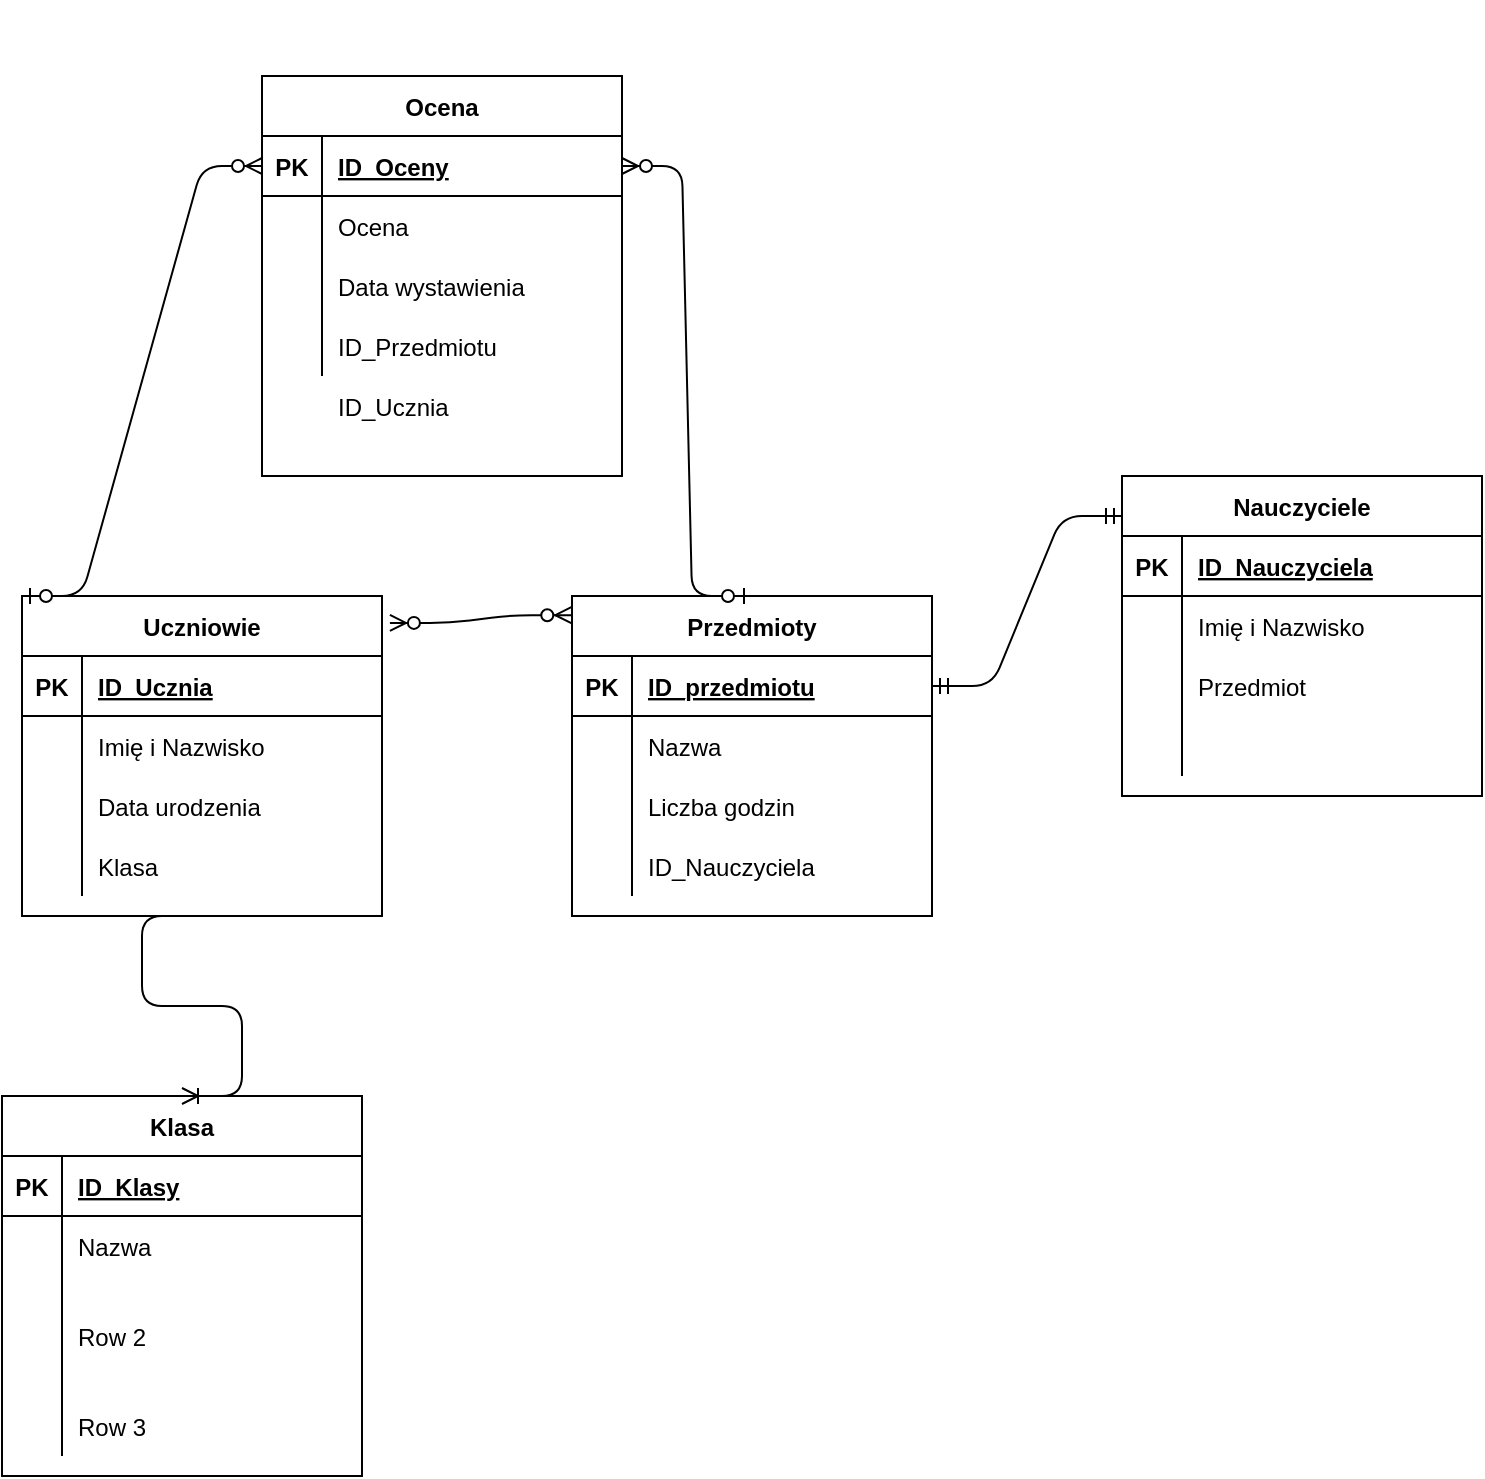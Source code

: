 <mxfile version="14.5.1" type="github">
  <diagram id="R2lEEEUBdFMjLlhIrx00" name="Page-1">
    <mxGraphModel dx="1730" dy="1010" grid="1" gridSize="10" guides="1" tooltips="1" connect="1" arrows="1" fold="1" page="1" pageScale="1" pageWidth="850" pageHeight="1100" math="0" shadow="0" extFonts="Permanent Marker^https://fonts.googleapis.com/css?family=Permanent+Marker">
      <root>
        <mxCell id="0" />
        <mxCell id="1" parent="0" />
        <mxCell id="sfkYfHs7pwcDidGryHkF-24" value="Uczniowie" style="shape=table;startSize=30;container=1;collapsible=1;childLayout=tableLayout;fixedRows=1;rowLines=0;fontStyle=1;align=center;resizeLast=1;" vertex="1" parent="1">
          <mxGeometry x="60" y="320" width="180" height="160" as="geometry" />
        </mxCell>
        <mxCell id="sfkYfHs7pwcDidGryHkF-25" value="" style="shape=partialRectangle;collapsible=0;dropTarget=0;pointerEvents=0;fillColor=none;top=0;left=0;bottom=1;right=0;points=[[0,0.5],[1,0.5]];portConstraint=eastwest;" vertex="1" parent="sfkYfHs7pwcDidGryHkF-24">
          <mxGeometry y="30" width="180" height="30" as="geometry" />
        </mxCell>
        <mxCell id="sfkYfHs7pwcDidGryHkF-26" value="PK" style="shape=partialRectangle;connectable=0;fillColor=none;top=0;left=0;bottom=0;right=0;fontStyle=1;overflow=hidden;" vertex="1" parent="sfkYfHs7pwcDidGryHkF-25">
          <mxGeometry width="30" height="30" as="geometry" />
        </mxCell>
        <mxCell id="sfkYfHs7pwcDidGryHkF-27" value="ID_Ucznia" style="shape=partialRectangle;connectable=0;fillColor=none;top=0;left=0;bottom=0;right=0;align=left;spacingLeft=6;fontStyle=5;overflow=hidden;" vertex="1" parent="sfkYfHs7pwcDidGryHkF-25">
          <mxGeometry x="30" width="150" height="30" as="geometry" />
        </mxCell>
        <mxCell id="sfkYfHs7pwcDidGryHkF-28" value="" style="shape=partialRectangle;collapsible=0;dropTarget=0;pointerEvents=0;fillColor=none;top=0;left=0;bottom=0;right=0;points=[[0,0.5],[1,0.5]];portConstraint=eastwest;" vertex="1" parent="sfkYfHs7pwcDidGryHkF-24">
          <mxGeometry y="60" width="180" height="30" as="geometry" />
        </mxCell>
        <mxCell id="sfkYfHs7pwcDidGryHkF-29" value="" style="shape=partialRectangle;connectable=0;fillColor=none;top=0;left=0;bottom=0;right=0;editable=1;overflow=hidden;" vertex="1" parent="sfkYfHs7pwcDidGryHkF-28">
          <mxGeometry width="30" height="30" as="geometry" />
        </mxCell>
        <mxCell id="sfkYfHs7pwcDidGryHkF-30" value="Imię i Nazwisko" style="shape=partialRectangle;connectable=0;fillColor=none;top=0;left=0;bottom=0;right=0;align=left;spacingLeft=6;overflow=hidden;" vertex="1" parent="sfkYfHs7pwcDidGryHkF-28">
          <mxGeometry x="30" width="150" height="30" as="geometry" />
        </mxCell>
        <mxCell id="sfkYfHs7pwcDidGryHkF-31" value="" style="shape=partialRectangle;collapsible=0;dropTarget=0;pointerEvents=0;fillColor=none;top=0;left=0;bottom=0;right=0;points=[[0,0.5],[1,0.5]];portConstraint=eastwest;" vertex="1" parent="sfkYfHs7pwcDidGryHkF-24">
          <mxGeometry y="90" width="180" height="30" as="geometry" />
        </mxCell>
        <mxCell id="sfkYfHs7pwcDidGryHkF-32" value="" style="shape=partialRectangle;connectable=0;fillColor=none;top=0;left=0;bottom=0;right=0;editable=1;overflow=hidden;" vertex="1" parent="sfkYfHs7pwcDidGryHkF-31">
          <mxGeometry width="30" height="30" as="geometry" />
        </mxCell>
        <mxCell id="sfkYfHs7pwcDidGryHkF-33" value="Data urodzenia" style="shape=partialRectangle;connectable=0;fillColor=none;top=0;left=0;bottom=0;right=0;align=left;spacingLeft=6;overflow=hidden;" vertex="1" parent="sfkYfHs7pwcDidGryHkF-31">
          <mxGeometry x="30" width="150" height="30" as="geometry" />
        </mxCell>
        <mxCell id="sfkYfHs7pwcDidGryHkF-34" value="" style="shape=partialRectangle;collapsible=0;dropTarget=0;pointerEvents=0;fillColor=none;top=0;left=0;bottom=0;right=0;points=[[0,0.5],[1,0.5]];portConstraint=eastwest;" vertex="1" parent="sfkYfHs7pwcDidGryHkF-24">
          <mxGeometry y="120" width="180" height="30" as="geometry" />
        </mxCell>
        <mxCell id="sfkYfHs7pwcDidGryHkF-35" value="" style="shape=partialRectangle;connectable=0;fillColor=none;top=0;left=0;bottom=0;right=0;editable=1;overflow=hidden;" vertex="1" parent="sfkYfHs7pwcDidGryHkF-34">
          <mxGeometry width="30" height="30" as="geometry" />
        </mxCell>
        <mxCell id="sfkYfHs7pwcDidGryHkF-36" value="Klasa" style="shape=partialRectangle;connectable=0;fillColor=none;top=0;left=0;bottom=0;right=0;align=left;spacingLeft=6;overflow=hidden;" vertex="1" parent="sfkYfHs7pwcDidGryHkF-34">
          <mxGeometry x="30" width="150" height="30" as="geometry" />
        </mxCell>
        <mxCell id="sfkYfHs7pwcDidGryHkF-37" value="Nauczyciele" style="shape=table;startSize=30;container=1;collapsible=1;childLayout=tableLayout;fixedRows=1;rowLines=0;fontStyle=1;align=center;resizeLast=1;" vertex="1" parent="1">
          <mxGeometry x="610" y="260" width="180" height="160" as="geometry" />
        </mxCell>
        <mxCell id="sfkYfHs7pwcDidGryHkF-38" value="" style="shape=partialRectangle;collapsible=0;dropTarget=0;pointerEvents=0;fillColor=none;top=0;left=0;bottom=1;right=0;points=[[0,0.5],[1,0.5]];portConstraint=eastwest;" vertex="1" parent="sfkYfHs7pwcDidGryHkF-37">
          <mxGeometry y="30" width="180" height="30" as="geometry" />
        </mxCell>
        <mxCell id="sfkYfHs7pwcDidGryHkF-39" value="PK" style="shape=partialRectangle;connectable=0;fillColor=none;top=0;left=0;bottom=0;right=0;fontStyle=1;overflow=hidden;" vertex="1" parent="sfkYfHs7pwcDidGryHkF-38">
          <mxGeometry width="30" height="30" as="geometry" />
        </mxCell>
        <mxCell id="sfkYfHs7pwcDidGryHkF-40" value="ID_Nauczyciela" style="shape=partialRectangle;connectable=0;fillColor=none;top=0;left=0;bottom=0;right=0;align=left;spacingLeft=6;fontStyle=5;overflow=hidden;" vertex="1" parent="sfkYfHs7pwcDidGryHkF-38">
          <mxGeometry x="30" width="150" height="30" as="geometry" />
        </mxCell>
        <mxCell id="sfkYfHs7pwcDidGryHkF-41" value="" style="shape=partialRectangle;collapsible=0;dropTarget=0;pointerEvents=0;fillColor=none;top=0;left=0;bottom=0;right=0;points=[[0,0.5],[1,0.5]];portConstraint=eastwest;" vertex="1" parent="sfkYfHs7pwcDidGryHkF-37">
          <mxGeometry y="60" width="180" height="30" as="geometry" />
        </mxCell>
        <mxCell id="sfkYfHs7pwcDidGryHkF-42" value="" style="shape=partialRectangle;connectable=0;fillColor=none;top=0;left=0;bottom=0;right=0;editable=1;overflow=hidden;" vertex="1" parent="sfkYfHs7pwcDidGryHkF-41">
          <mxGeometry width="30" height="30" as="geometry" />
        </mxCell>
        <mxCell id="sfkYfHs7pwcDidGryHkF-43" value="Imię i Nazwisko" style="shape=partialRectangle;connectable=0;fillColor=none;top=0;left=0;bottom=0;right=0;align=left;spacingLeft=6;overflow=hidden;" vertex="1" parent="sfkYfHs7pwcDidGryHkF-41">
          <mxGeometry x="30" width="150" height="30" as="geometry" />
        </mxCell>
        <mxCell id="sfkYfHs7pwcDidGryHkF-44" value="" style="shape=partialRectangle;collapsible=0;dropTarget=0;pointerEvents=0;fillColor=none;top=0;left=0;bottom=0;right=0;points=[[0,0.5],[1,0.5]];portConstraint=eastwest;" vertex="1" parent="sfkYfHs7pwcDidGryHkF-37">
          <mxGeometry y="90" width="180" height="30" as="geometry" />
        </mxCell>
        <mxCell id="sfkYfHs7pwcDidGryHkF-45" value="" style="shape=partialRectangle;connectable=0;fillColor=none;top=0;left=0;bottom=0;right=0;editable=1;overflow=hidden;" vertex="1" parent="sfkYfHs7pwcDidGryHkF-44">
          <mxGeometry width="30" height="30" as="geometry" />
        </mxCell>
        <mxCell id="sfkYfHs7pwcDidGryHkF-46" value="Przedmiot" style="shape=partialRectangle;connectable=0;fillColor=none;top=0;left=0;bottom=0;right=0;align=left;spacingLeft=6;overflow=hidden;" vertex="1" parent="sfkYfHs7pwcDidGryHkF-44">
          <mxGeometry x="30" width="150" height="30" as="geometry" />
        </mxCell>
        <mxCell id="sfkYfHs7pwcDidGryHkF-47" value="" style="shape=partialRectangle;collapsible=0;dropTarget=0;pointerEvents=0;fillColor=none;top=0;left=0;bottom=0;right=0;points=[[0,0.5],[1,0.5]];portConstraint=eastwest;" vertex="1" parent="sfkYfHs7pwcDidGryHkF-37">
          <mxGeometry y="120" width="180" height="30" as="geometry" />
        </mxCell>
        <mxCell id="sfkYfHs7pwcDidGryHkF-48" value="" style="shape=partialRectangle;connectable=0;fillColor=none;top=0;left=0;bottom=0;right=0;editable=1;overflow=hidden;" vertex="1" parent="sfkYfHs7pwcDidGryHkF-47">
          <mxGeometry width="30" height="30" as="geometry" />
        </mxCell>
        <mxCell id="sfkYfHs7pwcDidGryHkF-49" value="" style="shape=partialRectangle;connectable=0;fillColor=none;top=0;left=0;bottom=0;right=0;align=left;spacingLeft=6;overflow=hidden;" vertex="1" parent="sfkYfHs7pwcDidGryHkF-47">
          <mxGeometry x="30" width="150" height="30" as="geometry" />
        </mxCell>
        <mxCell id="sfkYfHs7pwcDidGryHkF-50" value="Przedmioty" style="shape=table;startSize=30;container=1;collapsible=1;childLayout=tableLayout;fixedRows=1;rowLines=0;fontStyle=1;align=center;resizeLast=1;" vertex="1" parent="1">
          <mxGeometry x="335" y="320" width="180" height="160" as="geometry" />
        </mxCell>
        <mxCell id="sfkYfHs7pwcDidGryHkF-51" value="" style="shape=partialRectangle;collapsible=0;dropTarget=0;pointerEvents=0;fillColor=none;top=0;left=0;bottom=1;right=0;points=[[0,0.5],[1,0.5]];portConstraint=eastwest;" vertex="1" parent="sfkYfHs7pwcDidGryHkF-50">
          <mxGeometry y="30" width="180" height="30" as="geometry" />
        </mxCell>
        <mxCell id="sfkYfHs7pwcDidGryHkF-52" value="PK" style="shape=partialRectangle;connectable=0;fillColor=none;top=0;left=0;bottom=0;right=0;fontStyle=1;overflow=hidden;" vertex="1" parent="sfkYfHs7pwcDidGryHkF-51">
          <mxGeometry width="30" height="30" as="geometry" />
        </mxCell>
        <mxCell id="sfkYfHs7pwcDidGryHkF-53" value="ID_przedmiotu" style="shape=partialRectangle;connectable=0;fillColor=none;top=0;left=0;bottom=0;right=0;align=left;spacingLeft=6;fontStyle=5;overflow=hidden;" vertex="1" parent="sfkYfHs7pwcDidGryHkF-51">
          <mxGeometry x="30" width="150" height="30" as="geometry" />
        </mxCell>
        <mxCell id="sfkYfHs7pwcDidGryHkF-54" value="" style="shape=partialRectangle;collapsible=0;dropTarget=0;pointerEvents=0;fillColor=none;top=0;left=0;bottom=0;right=0;points=[[0,0.5],[1,0.5]];portConstraint=eastwest;" vertex="1" parent="sfkYfHs7pwcDidGryHkF-50">
          <mxGeometry y="60" width="180" height="30" as="geometry" />
        </mxCell>
        <mxCell id="sfkYfHs7pwcDidGryHkF-55" value="" style="shape=partialRectangle;connectable=0;fillColor=none;top=0;left=0;bottom=0;right=0;editable=1;overflow=hidden;" vertex="1" parent="sfkYfHs7pwcDidGryHkF-54">
          <mxGeometry width="30" height="30" as="geometry" />
        </mxCell>
        <mxCell id="sfkYfHs7pwcDidGryHkF-56" value="Nazwa" style="shape=partialRectangle;connectable=0;fillColor=none;top=0;left=0;bottom=0;right=0;align=left;spacingLeft=6;overflow=hidden;" vertex="1" parent="sfkYfHs7pwcDidGryHkF-54">
          <mxGeometry x="30" width="150" height="30" as="geometry" />
        </mxCell>
        <mxCell id="sfkYfHs7pwcDidGryHkF-57" value="" style="shape=partialRectangle;collapsible=0;dropTarget=0;pointerEvents=0;fillColor=none;top=0;left=0;bottom=0;right=0;points=[[0,0.5],[1,0.5]];portConstraint=eastwest;" vertex="1" parent="sfkYfHs7pwcDidGryHkF-50">
          <mxGeometry y="90" width="180" height="30" as="geometry" />
        </mxCell>
        <mxCell id="sfkYfHs7pwcDidGryHkF-58" value="" style="shape=partialRectangle;connectable=0;fillColor=none;top=0;left=0;bottom=0;right=0;editable=1;overflow=hidden;" vertex="1" parent="sfkYfHs7pwcDidGryHkF-57">
          <mxGeometry width="30" height="30" as="geometry" />
        </mxCell>
        <mxCell id="sfkYfHs7pwcDidGryHkF-59" value="Liczba godzin" style="shape=partialRectangle;connectable=0;fillColor=none;top=0;left=0;bottom=0;right=0;align=left;spacingLeft=6;overflow=hidden;" vertex="1" parent="sfkYfHs7pwcDidGryHkF-57">
          <mxGeometry x="30" width="150" height="30" as="geometry" />
        </mxCell>
        <mxCell id="sfkYfHs7pwcDidGryHkF-60" value="" style="shape=partialRectangle;collapsible=0;dropTarget=0;pointerEvents=0;fillColor=none;top=0;left=0;bottom=0;right=0;points=[[0,0.5],[1,0.5]];portConstraint=eastwest;" vertex="1" parent="sfkYfHs7pwcDidGryHkF-50">
          <mxGeometry y="120" width="180" height="30" as="geometry" />
        </mxCell>
        <mxCell id="sfkYfHs7pwcDidGryHkF-61" value="" style="shape=partialRectangle;connectable=0;fillColor=none;top=0;left=0;bottom=0;right=0;editable=1;overflow=hidden;" vertex="1" parent="sfkYfHs7pwcDidGryHkF-60">
          <mxGeometry width="30" height="30" as="geometry" />
        </mxCell>
        <mxCell id="sfkYfHs7pwcDidGryHkF-62" value="ID_Nauczyciela" style="shape=partialRectangle;connectable=0;fillColor=none;top=0;left=0;bottom=0;right=0;align=left;spacingLeft=6;overflow=hidden;" vertex="1" parent="sfkYfHs7pwcDidGryHkF-60">
          <mxGeometry x="30" width="150" height="30" as="geometry" />
        </mxCell>
        <mxCell id="sfkYfHs7pwcDidGryHkF-63" value="Klasa" style="shape=table;startSize=30;container=1;collapsible=1;childLayout=tableLayout;fixedRows=1;rowLines=0;fontStyle=1;align=center;resizeLast=1;" vertex="1" parent="1">
          <mxGeometry x="50" y="570" width="180" height="190" as="geometry" />
        </mxCell>
        <mxCell id="sfkYfHs7pwcDidGryHkF-64" value="" style="shape=partialRectangle;collapsible=0;dropTarget=0;pointerEvents=0;fillColor=none;top=0;left=0;bottom=1;right=0;points=[[0,0.5],[1,0.5]];portConstraint=eastwest;" vertex="1" parent="sfkYfHs7pwcDidGryHkF-63">
          <mxGeometry y="30" width="180" height="30" as="geometry" />
        </mxCell>
        <mxCell id="sfkYfHs7pwcDidGryHkF-65" value="PK" style="shape=partialRectangle;connectable=0;fillColor=none;top=0;left=0;bottom=0;right=0;fontStyle=1;overflow=hidden;" vertex="1" parent="sfkYfHs7pwcDidGryHkF-64">
          <mxGeometry width="30" height="30" as="geometry" />
        </mxCell>
        <mxCell id="sfkYfHs7pwcDidGryHkF-66" value="ID_Klasy" style="shape=partialRectangle;connectable=0;fillColor=none;top=0;left=0;bottom=0;right=0;align=left;spacingLeft=6;fontStyle=5;overflow=hidden;" vertex="1" parent="sfkYfHs7pwcDidGryHkF-64">
          <mxGeometry x="30" width="150" height="30" as="geometry" />
        </mxCell>
        <mxCell id="sfkYfHs7pwcDidGryHkF-67" value="" style="shape=partialRectangle;collapsible=0;dropTarget=0;pointerEvents=0;fillColor=none;top=0;left=0;bottom=0;right=0;points=[[0,0.5],[1,0.5]];portConstraint=eastwest;" vertex="1" parent="sfkYfHs7pwcDidGryHkF-63">
          <mxGeometry y="60" width="180" height="30" as="geometry" />
        </mxCell>
        <mxCell id="sfkYfHs7pwcDidGryHkF-68" value="" style="shape=partialRectangle;connectable=0;fillColor=none;top=0;left=0;bottom=0;right=0;editable=1;overflow=hidden;" vertex="1" parent="sfkYfHs7pwcDidGryHkF-67">
          <mxGeometry width="30" height="30" as="geometry" />
        </mxCell>
        <mxCell id="sfkYfHs7pwcDidGryHkF-69" value="Nazwa" style="shape=partialRectangle;connectable=0;fillColor=none;top=0;left=0;bottom=0;right=0;align=left;spacingLeft=6;overflow=hidden;" vertex="1" parent="sfkYfHs7pwcDidGryHkF-67">
          <mxGeometry x="30" width="150" height="30" as="geometry" />
        </mxCell>
        <mxCell id="sfkYfHs7pwcDidGryHkF-70" value="" style="shape=partialRectangle;collapsible=0;dropTarget=0;pointerEvents=0;fillColor=none;top=0;left=0;bottom=0;right=0;points=[[0,0.5],[1,0.5]];portConstraint=eastwest;" vertex="1" parent="sfkYfHs7pwcDidGryHkF-63">
          <mxGeometry y="90" width="180" height="60" as="geometry" />
        </mxCell>
        <mxCell id="sfkYfHs7pwcDidGryHkF-71" value="" style="shape=partialRectangle;connectable=0;fillColor=none;top=0;left=0;bottom=0;right=0;editable=1;overflow=hidden;" vertex="1" parent="sfkYfHs7pwcDidGryHkF-70">
          <mxGeometry width="30" height="60" as="geometry" />
        </mxCell>
        <mxCell id="sfkYfHs7pwcDidGryHkF-72" value="Row 2" style="shape=partialRectangle;connectable=0;fillColor=none;top=0;left=0;bottom=0;right=0;align=left;spacingLeft=6;overflow=hidden;" vertex="1" parent="sfkYfHs7pwcDidGryHkF-70">
          <mxGeometry x="30" width="150" height="60" as="geometry" />
        </mxCell>
        <mxCell id="sfkYfHs7pwcDidGryHkF-73" value="" style="shape=partialRectangle;collapsible=0;dropTarget=0;pointerEvents=0;fillColor=none;top=0;left=0;bottom=0;right=0;points=[[0,0.5],[1,0.5]];portConstraint=eastwest;" vertex="1" parent="sfkYfHs7pwcDidGryHkF-63">
          <mxGeometry y="150" width="180" height="30" as="geometry" />
        </mxCell>
        <mxCell id="sfkYfHs7pwcDidGryHkF-74" value="" style="shape=partialRectangle;connectable=0;fillColor=none;top=0;left=0;bottom=0;right=0;editable=1;overflow=hidden;" vertex="1" parent="sfkYfHs7pwcDidGryHkF-73">
          <mxGeometry width="30" height="30" as="geometry" />
        </mxCell>
        <mxCell id="sfkYfHs7pwcDidGryHkF-75" value="Row 3" style="shape=partialRectangle;connectable=0;fillColor=none;top=0;left=0;bottom=0;right=0;align=left;spacingLeft=6;overflow=hidden;" vertex="1" parent="sfkYfHs7pwcDidGryHkF-73">
          <mxGeometry x="30" width="150" height="30" as="geometry" />
        </mxCell>
        <mxCell id="sfkYfHs7pwcDidGryHkF-96" value="" style="edgeStyle=entityRelationEdgeStyle;fontSize=12;html=1;endArrow=ERzeroToMany;endFill=1;startArrow=ERzeroToMany;entryX=-0.002;entryY=0.06;entryDx=0;entryDy=0;entryPerimeter=0;exitX=1.022;exitY=0.084;exitDx=0;exitDy=0;exitPerimeter=0;" edge="1" parent="1" source="sfkYfHs7pwcDidGryHkF-24" target="sfkYfHs7pwcDidGryHkF-50">
          <mxGeometry width="100" height="100" relative="1" as="geometry">
            <mxPoint x="250" y="180" as="sourcePoint" />
            <mxPoint x="350" y="80" as="targetPoint" />
          </mxGeometry>
        </mxCell>
        <mxCell id="sfkYfHs7pwcDidGryHkF-100" value="" style="group;rotation=270;" vertex="1" connectable="0" parent="1">
          <mxGeometry x="190" y="-30" width="185" height="290" as="geometry" />
        </mxCell>
        <mxCell id="sfkYfHs7pwcDidGryHkF-104" value="" style="group" vertex="1" connectable="0" parent="sfkYfHs7pwcDidGryHkF-100">
          <mxGeometry x="-10" y="90" width="180" height="200" as="geometry" />
        </mxCell>
        <mxCell id="sfkYfHs7pwcDidGryHkF-79" value="Ocena" style="shape=table;startSize=30;container=1;collapsible=1;childLayout=tableLayout;fixedRows=1;rowLines=0;fontStyle=1;align=center;resizeLast=1;" vertex="1" parent="sfkYfHs7pwcDidGryHkF-104">
          <mxGeometry width="180" height="200" as="geometry" />
        </mxCell>
        <mxCell id="sfkYfHs7pwcDidGryHkF-80" value="" style="shape=partialRectangle;collapsible=0;dropTarget=0;pointerEvents=0;fillColor=none;top=0;left=0;bottom=1;right=0;points=[[0,0.5],[1,0.5]];portConstraint=eastwest;" vertex="1" parent="sfkYfHs7pwcDidGryHkF-79">
          <mxGeometry y="30" width="180" height="30" as="geometry" />
        </mxCell>
        <mxCell id="sfkYfHs7pwcDidGryHkF-81" value="PK" style="shape=partialRectangle;connectable=0;fillColor=none;top=0;left=0;bottom=0;right=0;fontStyle=1;overflow=hidden;" vertex="1" parent="sfkYfHs7pwcDidGryHkF-80">
          <mxGeometry width="30" height="30" as="geometry" />
        </mxCell>
        <mxCell id="sfkYfHs7pwcDidGryHkF-82" value="ID_Oceny" style="shape=partialRectangle;connectable=0;fillColor=none;top=0;left=0;bottom=0;right=0;align=left;spacingLeft=6;fontStyle=5;overflow=hidden;" vertex="1" parent="sfkYfHs7pwcDidGryHkF-80">
          <mxGeometry x="30" width="150" height="30" as="geometry" />
        </mxCell>
        <mxCell id="sfkYfHs7pwcDidGryHkF-83" value="" style="shape=partialRectangle;collapsible=0;dropTarget=0;pointerEvents=0;fillColor=none;top=0;left=0;bottom=0;right=0;points=[[0,0.5],[1,0.5]];portConstraint=eastwest;" vertex="1" parent="sfkYfHs7pwcDidGryHkF-79">
          <mxGeometry y="60" width="180" height="30" as="geometry" />
        </mxCell>
        <mxCell id="sfkYfHs7pwcDidGryHkF-84" value="" style="shape=partialRectangle;connectable=0;fillColor=none;top=0;left=0;bottom=0;right=0;editable=1;overflow=hidden;" vertex="1" parent="sfkYfHs7pwcDidGryHkF-83">
          <mxGeometry width="30" height="30" as="geometry" />
        </mxCell>
        <mxCell id="sfkYfHs7pwcDidGryHkF-85" value="Ocena" style="shape=partialRectangle;connectable=0;fillColor=none;top=0;left=0;bottom=0;right=0;align=left;spacingLeft=6;overflow=hidden;" vertex="1" parent="sfkYfHs7pwcDidGryHkF-83">
          <mxGeometry x="30" width="150" height="30" as="geometry" />
        </mxCell>
        <mxCell id="sfkYfHs7pwcDidGryHkF-86" value="" style="shape=partialRectangle;collapsible=0;dropTarget=0;pointerEvents=0;fillColor=none;top=0;left=0;bottom=0;right=0;points=[[0,0.5],[1,0.5]];portConstraint=eastwest;" vertex="1" parent="sfkYfHs7pwcDidGryHkF-79">
          <mxGeometry y="90" width="180" height="30" as="geometry" />
        </mxCell>
        <mxCell id="sfkYfHs7pwcDidGryHkF-87" value="" style="shape=partialRectangle;connectable=0;fillColor=none;top=0;left=0;bottom=0;right=0;editable=1;overflow=hidden;" vertex="1" parent="sfkYfHs7pwcDidGryHkF-86">
          <mxGeometry width="30" height="30" as="geometry" />
        </mxCell>
        <mxCell id="sfkYfHs7pwcDidGryHkF-88" value="Data wystawienia" style="shape=partialRectangle;connectable=0;fillColor=none;top=0;left=0;bottom=0;right=0;align=left;spacingLeft=6;overflow=hidden;" vertex="1" parent="sfkYfHs7pwcDidGryHkF-86">
          <mxGeometry x="30" width="150" height="30" as="geometry" />
        </mxCell>
        <mxCell id="sfkYfHs7pwcDidGryHkF-89" value="" style="shape=partialRectangle;collapsible=0;dropTarget=0;pointerEvents=0;fillColor=none;top=0;left=0;bottom=0;right=0;points=[[0,0.5],[1,0.5]];portConstraint=eastwest;" vertex="1" parent="sfkYfHs7pwcDidGryHkF-79">
          <mxGeometry y="120" width="180" height="30" as="geometry" />
        </mxCell>
        <mxCell id="sfkYfHs7pwcDidGryHkF-90" value="" style="shape=partialRectangle;connectable=0;fillColor=none;top=0;left=0;bottom=0;right=0;editable=1;overflow=hidden;" vertex="1" parent="sfkYfHs7pwcDidGryHkF-89">
          <mxGeometry width="30" height="30" as="geometry" />
        </mxCell>
        <mxCell id="sfkYfHs7pwcDidGryHkF-91" value="ID_Przedmiotu" style="shape=partialRectangle;connectable=0;fillColor=none;top=0;left=0;bottom=0;right=0;align=left;spacingLeft=6;overflow=hidden;" vertex="1" parent="sfkYfHs7pwcDidGryHkF-89">
          <mxGeometry x="30" width="150" height="30" as="geometry" />
        </mxCell>
        <mxCell id="sfkYfHs7pwcDidGryHkF-103" value="ID_Ucznia" style="shape=partialRectangle;connectable=0;fillColor=none;top=0;left=0;bottom=0;right=0;align=left;spacingLeft=6;overflow=hidden;" vertex="1" parent="sfkYfHs7pwcDidGryHkF-104">
          <mxGeometry x="30" y="150" width="150" height="30" as="geometry" />
        </mxCell>
        <mxCell id="sfkYfHs7pwcDidGryHkF-101" value="" style="edgeStyle=entityRelationEdgeStyle;fontSize=12;html=1;endArrow=ERoneToMany;exitX=0.5;exitY=1;exitDx=0;exitDy=0;entryX=0.5;entryY=0;entryDx=0;entryDy=0;" edge="1" parent="1" source="sfkYfHs7pwcDidGryHkF-24" target="sfkYfHs7pwcDidGryHkF-63">
          <mxGeometry width="100" height="100" relative="1" as="geometry">
            <mxPoint x="170" y="260" as="sourcePoint" />
            <mxPoint x="60" y="380" as="targetPoint" />
          </mxGeometry>
        </mxCell>
        <mxCell id="sfkYfHs7pwcDidGryHkF-102" value="" style="edgeStyle=entityRelationEdgeStyle;fontSize=12;html=1;endArrow=ERmandOne;startArrow=ERmandOne;exitX=1;exitY=0.5;exitDx=0;exitDy=0;entryX=0;entryY=0.125;entryDx=0;entryDy=0;entryPerimeter=0;" edge="1" parent="1" source="sfkYfHs7pwcDidGryHkF-51" target="sfkYfHs7pwcDidGryHkF-37">
          <mxGeometry width="100" height="100" relative="1" as="geometry">
            <mxPoint x="440" y="430" as="sourcePoint" />
            <mxPoint x="580" y="280" as="targetPoint" />
          </mxGeometry>
        </mxCell>
        <mxCell id="sfkYfHs7pwcDidGryHkF-105" value="" style="edgeStyle=entityRelationEdgeStyle;fontSize=12;html=1;endArrow=ERzeroToMany;startArrow=ERzeroToOne;exitX=0;exitY=0;exitDx=0;exitDy=0;entryX=0;entryY=0.5;entryDx=0;entryDy=0;" edge="1" parent="1" source="sfkYfHs7pwcDidGryHkF-24" target="sfkYfHs7pwcDidGryHkF-80">
          <mxGeometry width="100" height="100" relative="1" as="geometry">
            <mxPoint x="40" y="240" as="sourcePoint" />
            <mxPoint x="180" y="80" as="targetPoint" />
          </mxGeometry>
        </mxCell>
        <mxCell id="sfkYfHs7pwcDidGryHkF-106" value="" style="edgeStyle=entityRelationEdgeStyle;fontSize=12;html=1;endArrow=ERzeroToMany;startArrow=ERzeroToOne;entryX=1;entryY=0.5;entryDx=0;entryDy=0;exitX=0.5;exitY=0;exitDx=0;exitDy=0;" edge="1" parent="1" source="sfkYfHs7pwcDidGryHkF-50" target="sfkYfHs7pwcDidGryHkF-80">
          <mxGeometry width="100" height="100" relative="1" as="geometry">
            <mxPoint x="420" y="310" as="sourcePoint" />
            <mxPoint x="500" y="200" as="targetPoint" />
          </mxGeometry>
        </mxCell>
      </root>
    </mxGraphModel>
  </diagram>
</mxfile>
